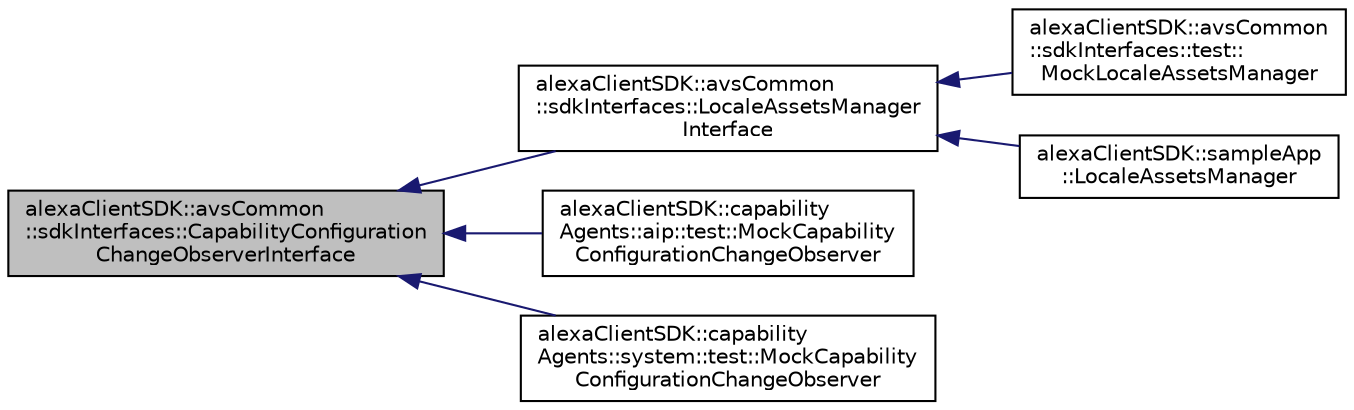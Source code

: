 digraph "alexaClientSDK::avsCommon::sdkInterfaces::CapabilityConfigurationChangeObserverInterface"
{
 // LATEX_PDF_SIZE
  edge [fontname="Helvetica",fontsize="10",labelfontname="Helvetica",labelfontsize="10"];
  node [fontname="Helvetica",fontsize="10",shape=record];
  rankdir="LR";
  Node1 [label="alexaClientSDK::avsCommon\l::sdkInterfaces::CapabilityConfiguration\lChangeObserverInterface",height=0.2,width=0.4,color="black", fillcolor="grey75", style="filled", fontcolor="black",tooltip=" "];
  Node1 -> Node2 [dir="back",color="midnightblue",fontsize="10",style="solid",fontname="Helvetica"];
  Node2 [label="alexaClientSDK::avsCommon\l::sdkInterfaces::LocaleAssetsManager\lInterface",height=0.2,width=0.4,color="black", fillcolor="white", style="filled",URL="$classalexa_client_s_d_k_1_1avs_common_1_1sdk_interfaces_1_1_locale_assets_manager_interface.html",tooltip=" "];
  Node2 -> Node3 [dir="back",color="midnightblue",fontsize="10",style="solid",fontname="Helvetica"];
  Node3 [label="alexaClientSDK::avsCommon\l::sdkInterfaces::test::\lMockLocaleAssetsManager",height=0.2,width=0.4,color="black", fillcolor="white", style="filled",URL="$classalexa_client_s_d_k_1_1avs_common_1_1sdk_interfaces_1_1test_1_1_mock_locale_assets_manager.html",tooltip=" "];
  Node2 -> Node4 [dir="back",color="midnightblue",fontsize="10",style="solid",fontname="Helvetica"];
  Node4 [label="alexaClientSDK::sampleApp\l::LocaleAssetsManager",height=0.2,width=0.4,color="black", fillcolor="white", style="filled",URL="$classalexa_client_s_d_k_1_1sample_app_1_1_locale_assets_manager.html",tooltip=" "];
  Node1 -> Node5 [dir="back",color="midnightblue",fontsize="10",style="solid",fontname="Helvetica"];
  Node5 [label="alexaClientSDK::capability\lAgents::aip::test::MockCapability\lConfigurationChangeObserver",height=0.2,width=0.4,color="black", fillcolor="white", style="filled",URL="$classalexa_client_s_d_k_1_1capability_agents_1_1aip_1_1test_1_1_mock_capability_configuration_change_observer.html",tooltip="Mock class that implements the CapabilityConfigurationChangeObserverInterface."];
  Node1 -> Node6 [dir="back",color="midnightblue",fontsize="10",style="solid",fontname="Helvetica"];
  Node6 [label="alexaClientSDK::capability\lAgents::system::test::MockCapability\lConfigurationChangeObserver",height=0.2,width=0.4,color="black", fillcolor="white", style="filled",URL="$classalexa_client_s_d_k_1_1capability_agents_1_1system_1_1test_1_1_mock_capability_configuration_change_observer.html",tooltip="Mock class that implements the CapabilityConfigurationChangeObserverInterface."];
}
